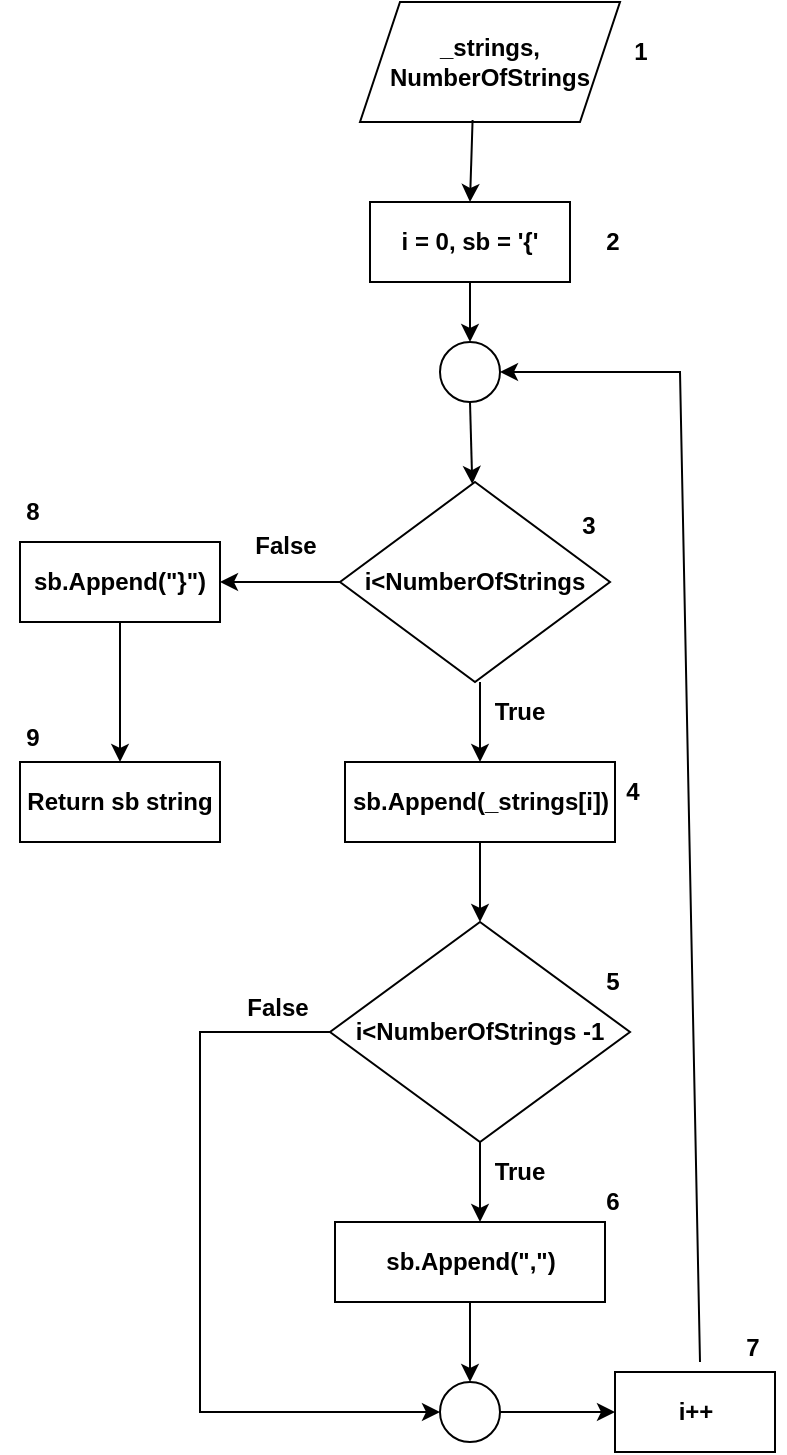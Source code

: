 <mxfile version="24.8.3">
  <diagram name="Page-1" id="0f7KHFafE-V0J24hBFIs">
    <mxGraphModel dx="954" dy="639" grid="1" gridSize="10" guides="1" tooltips="1" connect="1" arrows="1" fold="1" page="1" pageScale="1" pageWidth="850" pageHeight="1100" math="0" shadow="0">
      <root>
        <mxCell id="0" />
        <mxCell id="1" parent="0" />
        <mxCell id="QFjsv-y2yEeL_6X1IgyE-1" value="_strings,&lt;div&gt;NumberOfStrings&lt;/div&gt;" style="shape=parallelogram;perimeter=parallelogramPerimeter;whiteSpace=wrap;html=1;fixedSize=1;fontStyle=1" vertex="1" parent="1">
          <mxGeometry x="320" y="60" width="130" height="60" as="geometry" />
        </mxCell>
        <mxCell id="QFjsv-y2yEeL_6X1IgyE-2" value="i = 0, sb = &#39;{&#39;" style="rounded=0;whiteSpace=wrap;html=1;fontStyle=1" vertex="1" parent="1">
          <mxGeometry x="325" y="160" width="100" height="40" as="geometry" />
        </mxCell>
        <mxCell id="QFjsv-y2yEeL_6X1IgyE-3" value="" style="ellipse;whiteSpace=wrap;html=1;aspect=fixed;" vertex="1" parent="1">
          <mxGeometry x="360" y="230" width="30" height="30" as="geometry" />
        </mxCell>
        <mxCell id="QFjsv-y2yEeL_6X1IgyE-5" value="&lt;div&gt;&lt;br&gt;&lt;/div&gt;i&amp;lt;NumberOfStrings&lt;div&gt;&lt;br&gt;&lt;/div&gt;" style="rhombus;whiteSpace=wrap;html=1;fontStyle=1" vertex="1" parent="1">
          <mxGeometry x="310" y="300" width="135" height="100" as="geometry" />
        </mxCell>
        <mxCell id="QFjsv-y2yEeL_6X1IgyE-6" value="sb.Append(_strings[i])" style="rounded=0;whiteSpace=wrap;html=1;fontStyle=1" vertex="1" parent="1">
          <mxGeometry x="312.5" y="440" width="135" height="40" as="geometry" />
        </mxCell>
        <mxCell id="QFjsv-y2yEeL_6X1IgyE-7" value="&lt;div&gt;&lt;br&gt;&lt;/div&gt;i&amp;lt;NumberOfStrings -1&lt;div&gt;&lt;br&gt;&lt;/div&gt;" style="rhombus;whiteSpace=wrap;html=1;fontStyle=1" vertex="1" parent="1">
          <mxGeometry x="305" y="520" width="150" height="110" as="geometry" />
        </mxCell>
        <mxCell id="QFjsv-y2yEeL_6X1IgyE-8" value="sb.Append(&quot;,&quot;)" style="rounded=0;whiteSpace=wrap;html=1;fontStyle=1" vertex="1" parent="1">
          <mxGeometry x="307.5" y="670" width="135" height="40" as="geometry" />
        </mxCell>
        <mxCell id="QFjsv-y2yEeL_6X1IgyE-9" value="" style="ellipse;whiteSpace=wrap;html=1;aspect=fixed;" vertex="1" parent="1">
          <mxGeometry x="360" y="750" width="30" height="30" as="geometry" />
        </mxCell>
        <mxCell id="QFjsv-y2yEeL_6X1IgyE-10" value="i++" style="rounded=0;whiteSpace=wrap;html=1;fontStyle=1" vertex="1" parent="1">
          <mxGeometry x="447.5" y="745" width="80" height="40" as="geometry" />
        </mxCell>
        <mxCell id="QFjsv-y2yEeL_6X1IgyE-11" value="sb.Append(&quot;}&quot;)" style="rounded=0;whiteSpace=wrap;html=1;fontStyle=1" vertex="1" parent="1">
          <mxGeometry x="150" y="330" width="100" height="40" as="geometry" />
        </mxCell>
        <mxCell id="QFjsv-y2yEeL_6X1IgyE-12" value="Return sb string" style="rounded=0;whiteSpace=wrap;html=1;fontStyle=1" vertex="1" parent="1">
          <mxGeometry x="150" y="440" width="100" height="40" as="geometry" />
        </mxCell>
        <mxCell id="QFjsv-y2yEeL_6X1IgyE-13" value="" style="endArrow=classic;html=1;rounded=0;entryX=0.5;entryY=0;entryDx=0;entryDy=0;exitX=0.433;exitY=0.983;exitDx=0;exitDy=0;exitPerimeter=0;" edge="1" parent="1" source="QFjsv-y2yEeL_6X1IgyE-1" target="QFjsv-y2yEeL_6X1IgyE-2">
          <mxGeometry width="50" height="50" relative="1" as="geometry">
            <mxPoint x="390" y="120" as="sourcePoint" />
            <mxPoint x="440" y="70" as="targetPoint" />
          </mxGeometry>
        </mxCell>
        <mxCell id="QFjsv-y2yEeL_6X1IgyE-14" value="" style="endArrow=classic;html=1;rounded=0;entryX=0.5;entryY=0;entryDx=0;entryDy=0;" edge="1" parent="1" target="QFjsv-y2yEeL_6X1IgyE-3">
          <mxGeometry width="50" height="50" relative="1" as="geometry">
            <mxPoint x="375" y="200" as="sourcePoint" />
            <mxPoint x="427" y="150" as="targetPoint" />
          </mxGeometry>
        </mxCell>
        <mxCell id="QFjsv-y2yEeL_6X1IgyE-16" value="" style="endArrow=classic;html=1;rounded=0;exitX=0.5;exitY=1;exitDx=0;exitDy=0;" edge="1" parent="1" source="QFjsv-y2yEeL_6X1IgyE-3" target="QFjsv-y2yEeL_6X1IgyE-5">
          <mxGeometry width="50" height="50" relative="1" as="geometry">
            <mxPoint x="410" y="290" as="sourcePoint" />
            <mxPoint x="460" y="240" as="targetPoint" />
          </mxGeometry>
        </mxCell>
        <mxCell id="QFjsv-y2yEeL_6X1IgyE-19" value="" style="endArrow=classic;html=1;rounded=0;entryX=1;entryY=0.5;entryDx=0;entryDy=0;exitX=0;exitY=0.5;exitDx=0;exitDy=0;" edge="1" parent="1" source="QFjsv-y2yEeL_6X1IgyE-5" target="QFjsv-y2yEeL_6X1IgyE-11">
          <mxGeometry width="50" height="50" relative="1" as="geometry">
            <mxPoint x="270" y="380" as="sourcePoint" />
            <mxPoint x="320" y="330" as="targetPoint" />
          </mxGeometry>
        </mxCell>
        <mxCell id="QFjsv-y2yEeL_6X1IgyE-20" value="" style="endArrow=classic;html=1;rounded=0;exitX=0.5;exitY=1;exitDx=0;exitDy=0;" edge="1" parent="1" source="QFjsv-y2yEeL_6X1IgyE-11" target="QFjsv-y2yEeL_6X1IgyE-12">
          <mxGeometry width="50" height="50" relative="1" as="geometry">
            <mxPoint x="220" y="440" as="sourcePoint" />
            <mxPoint x="270" y="390" as="targetPoint" />
          </mxGeometry>
        </mxCell>
        <mxCell id="QFjsv-y2yEeL_6X1IgyE-21" value="" style="endArrow=classic;html=1;rounded=0;entryX=0.5;entryY=0;entryDx=0;entryDy=0;" edge="1" parent="1" target="QFjsv-y2yEeL_6X1IgyE-6">
          <mxGeometry width="50" height="50" relative="1" as="geometry">
            <mxPoint x="380" y="400" as="sourcePoint" />
            <mxPoint x="430" y="350" as="targetPoint" />
          </mxGeometry>
        </mxCell>
        <mxCell id="QFjsv-y2yEeL_6X1IgyE-22" value="" style="endArrow=classic;html=1;rounded=0;exitX=0.5;exitY=1;exitDx=0;exitDy=0;" edge="1" parent="1" source="QFjsv-y2yEeL_6X1IgyE-6" target="QFjsv-y2yEeL_6X1IgyE-7">
          <mxGeometry width="50" height="50" relative="1" as="geometry">
            <mxPoint x="450" y="520" as="sourcePoint" />
            <mxPoint x="500" y="470" as="targetPoint" />
          </mxGeometry>
        </mxCell>
        <mxCell id="QFjsv-y2yEeL_6X1IgyE-23" value="" style="endArrow=classic;html=1;rounded=0;exitX=0.5;exitY=1;exitDx=0;exitDy=0;" edge="1" parent="1" source="QFjsv-y2yEeL_6X1IgyE-7">
          <mxGeometry width="50" height="50" relative="1" as="geometry">
            <mxPoint x="390" y="650" as="sourcePoint" />
            <mxPoint x="380" y="670" as="targetPoint" />
          </mxGeometry>
        </mxCell>
        <mxCell id="QFjsv-y2yEeL_6X1IgyE-25" value="" style="endArrow=classic;html=1;rounded=0;entryX=0;entryY=0.5;entryDx=0;entryDy=0;exitX=1;exitY=0.5;exitDx=0;exitDy=0;" edge="1" parent="1" source="QFjsv-y2yEeL_6X1IgyE-9" target="QFjsv-y2yEeL_6X1IgyE-10">
          <mxGeometry width="50" height="50" relative="1" as="geometry">
            <mxPoint x="380" y="770" as="sourcePoint" />
            <mxPoint x="430" y="720" as="targetPoint" />
          </mxGeometry>
        </mxCell>
        <mxCell id="QFjsv-y2yEeL_6X1IgyE-28" value="" style="endArrow=classic;html=1;rounded=0;entryX=0.5;entryY=0;entryDx=0;entryDy=0;exitX=0.5;exitY=1;exitDx=0;exitDy=0;" edge="1" parent="1" source="QFjsv-y2yEeL_6X1IgyE-8" target="QFjsv-y2yEeL_6X1IgyE-9">
          <mxGeometry width="50" height="50" relative="1" as="geometry">
            <mxPoint x="380" y="710" as="sourcePoint" />
            <mxPoint x="420" y="670" as="targetPoint" />
          </mxGeometry>
        </mxCell>
        <mxCell id="QFjsv-y2yEeL_6X1IgyE-29" value="" style="endArrow=classic;html=1;rounded=0;entryX=0;entryY=0.5;entryDx=0;entryDy=0;exitX=0;exitY=0.5;exitDx=0;exitDy=0;" edge="1" parent="1" source="QFjsv-y2yEeL_6X1IgyE-7" target="QFjsv-y2yEeL_6X1IgyE-9">
          <mxGeometry width="50" height="50" relative="1" as="geometry">
            <mxPoint x="200" y="610" as="sourcePoint" />
            <mxPoint x="250" y="560" as="targetPoint" />
            <Array as="points">
              <mxPoint x="240" y="575" />
              <mxPoint x="240" y="670" />
              <mxPoint x="240" y="765" />
            </Array>
          </mxGeometry>
        </mxCell>
        <mxCell id="QFjsv-y2yEeL_6X1IgyE-30" value="" style="endArrow=classic;html=1;rounded=0;entryX=1;entryY=0.5;entryDx=0;entryDy=0;" edge="1" parent="1" target="QFjsv-y2yEeL_6X1IgyE-3">
          <mxGeometry width="50" height="50" relative="1" as="geometry">
            <mxPoint x="490" y="740" as="sourcePoint" />
            <mxPoint x="610" y="320" as="targetPoint" />
            <Array as="points">
              <mxPoint x="480" y="245" />
            </Array>
          </mxGeometry>
        </mxCell>
        <mxCell id="QFjsv-y2yEeL_6X1IgyE-32" value="&lt;b&gt;True&lt;/b&gt;" style="text;html=1;align=center;verticalAlign=middle;whiteSpace=wrap;rounded=0;" vertex="1" parent="1">
          <mxGeometry x="369.5" y="630" width="60" height="30" as="geometry" />
        </mxCell>
        <mxCell id="QFjsv-y2yEeL_6X1IgyE-33" value="&lt;b&gt;True&lt;/b&gt;" style="text;html=1;align=center;verticalAlign=middle;whiteSpace=wrap;rounded=0;" vertex="1" parent="1">
          <mxGeometry x="370" y="400" width="60" height="30" as="geometry" />
        </mxCell>
        <mxCell id="QFjsv-y2yEeL_6X1IgyE-34" value="&lt;b&gt;False&lt;/b&gt;" style="text;html=1;align=center;verticalAlign=middle;whiteSpace=wrap;rounded=0;" vertex="1" parent="1">
          <mxGeometry x="249" y="548" width="60" height="30" as="geometry" />
        </mxCell>
        <mxCell id="QFjsv-y2yEeL_6X1IgyE-35" value="&lt;b&gt;False&lt;/b&gt;" style="text;html=1;align=center;verticalAlign=middle;whiteSpace=wrap;rounded=0;" vertex="1" parent="1">
          <mxGeometry x="252.5" y="317" width="60" height="30" as="geometry" />
        </mxCell>
        <mxCell id="QFjsv-y2yEeL_6X1IgyE-36" value="&lt;b&gt;1&lt;/b&gt;" style="text;html=1;align=center;verticalAlign=middle;whiteSpace=wrap;rounded=0;" vertex="1" parent="1">
          <mxGeometry x="443.5" y="80" width="32.5" height="10" as="geometry" />
        </mxCell>
        <mxCell id="QFjsv-y2yEeL_6X1IgyE-38" value="&lt;b&gt;2&lt;/b&gt;" style="text;html=1;align=center;verticalAlign=middle;whiteSpace=wrap;rounded=0;" vertex="1" parent="1">
          <mxGeometry x="430" y="175" width="32.5" height="10" as="geometry" />
        </mxCell>
        <mxCell id="QFjsv-y2yEeL_6X1IgyE-40" value="&lt;b&gt;3&lt;/b&gt;" style="text;html=1;align=center;verticalAlign=middle;whiteSpace=wrap;rounded=0;" vertex="1" parent="1">
          <mxGeometry x="417.5" y="317" width="32.5" height="10" as="geometry" />
        </mxCell>
        <mxCell id="QFjsv-y2yEeL_6X1IgyE-41" value="&lt;b&gt;4&lt;/b&gt;" style="text;html=1;align=center;verticalAlign=middle;whiteSpace=wrap;rounded=0;" vertex="1" parent="1">
          <mxGeometry x="440" y="450" width="32.5" height="10" as="geometry" />
        </mxCell>
        <mxCell id="QFjsv-y2yEeL_6X1IgyE-42" value="&lt;b&gt;5&lt;/b&gt;" style="text;html=1;align=center;verticalAlign=middle;whiteSpace=wrap;rounded=0;" vertex="1" parent="1">
          <mxGeometry x="430" y="545" width="32.5" height="10" as="geometry" />
        </mxCell>
        <mxCell id="QFjsv-y2yEeL_6X1IgyE-43" value="&lt;b&gt;6&lt;/b&gt;" style="text;html=1;align=center;verticalAlign=middle;whiteSpace=wrap;rounded=0;" vertex="1" parent="1">
          <mxGeometry x="430" y="655" width="32.5" height="10" as="geometry" />
        </mxCell>
        <mxCell id="QFjsv-y2yEeL_6X1IgyE-44" value="&lt;b&gt;7&lt;/b&gt;" style="text;html=1;align=center;verticalAlign=middle;whiteSpace=wrap;rounded=0;" vertex="1" parent="1">
          <mxGeometry x="500" y="730" width="32.5" height="5" as="geometry" />
        </mxCell>
        <mxCell id="QFjsv-y2yEeL_6X1IgyE-47" value="&lt;b&gt;9&lt;/b&gt;" style="text;html=1;align=center;verticalAlign=middle;whiteSpace=wrap;rounded=0;" vertex="1" parent="1">
          <mxGeometry x="140" y="425" width="32.5" height="5" as="geometry" />
        </mxCell>
        <mxCell id="QFjsv-y2yEeL_6X1IgyE-48" value="&lt;b&gt;8&lt;/b&gt;" style="text;html=1;align=center;verticalAlign=middle;whiteSpace=wrap;rounded=0;" vertex="1" parent="1">
          <mxGeometry x="140" y="312" width="32.5" height="5" as="geometry" />
        </mxCell>
      </root>
    </mxGraphModel>
  </diagram>
</mxfile>
